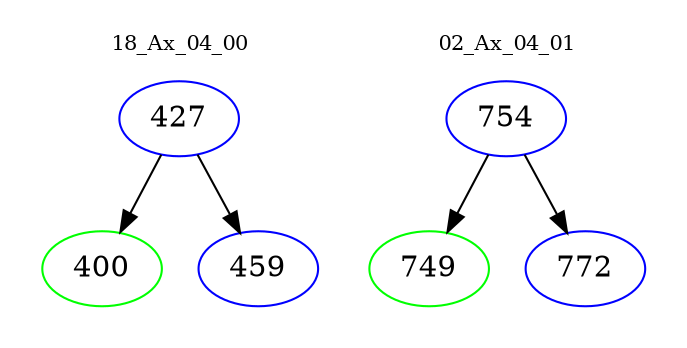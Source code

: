 digraph{
subgraph cluster_0 {
color = white
label = "18_Ax_04_00";
fontsize=10;
T0_427 [label="427", color="blue"]
T0_427 -> T0_400 [color="black"]
T0_400 [label="400", color="green"]
T0_427 -> T0_459 [color="black"]
T0_459 [label="459", color="blue"]
}
subgraph cluster_1 {
color = white
label = "02_Ax_04_01";
fontsize=10;
T1_754 [label="754", color="blue"]
T1_754 -> T1_749 [color="black"]
T1_749 [label="749", color="green"]
T1_754 -> T1_772 [color="black"]
T1_772 [label="772", color="blue"]
}
}
